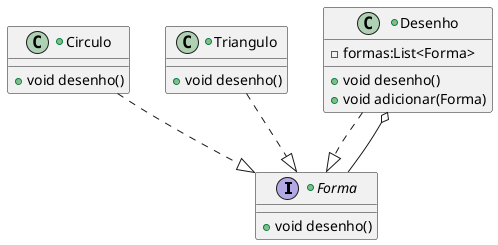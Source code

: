 @startuml

' composite
+interface Forma{
    +void desenho()
}

' leafs
+class Circulo{
    +void desenho()
}

+class Triangulo{
    +void desenho()
}

+class Desenho{
    -formas:List<Forma>
    +void desenho()
    +void adicionar(Forma)
    ' +void remover()
    ' +void limpar()
}

Desenho ..|> Forma
Desenho o-- Forma
Triangulo ..|> Forma
Circulo ..|> Forma
